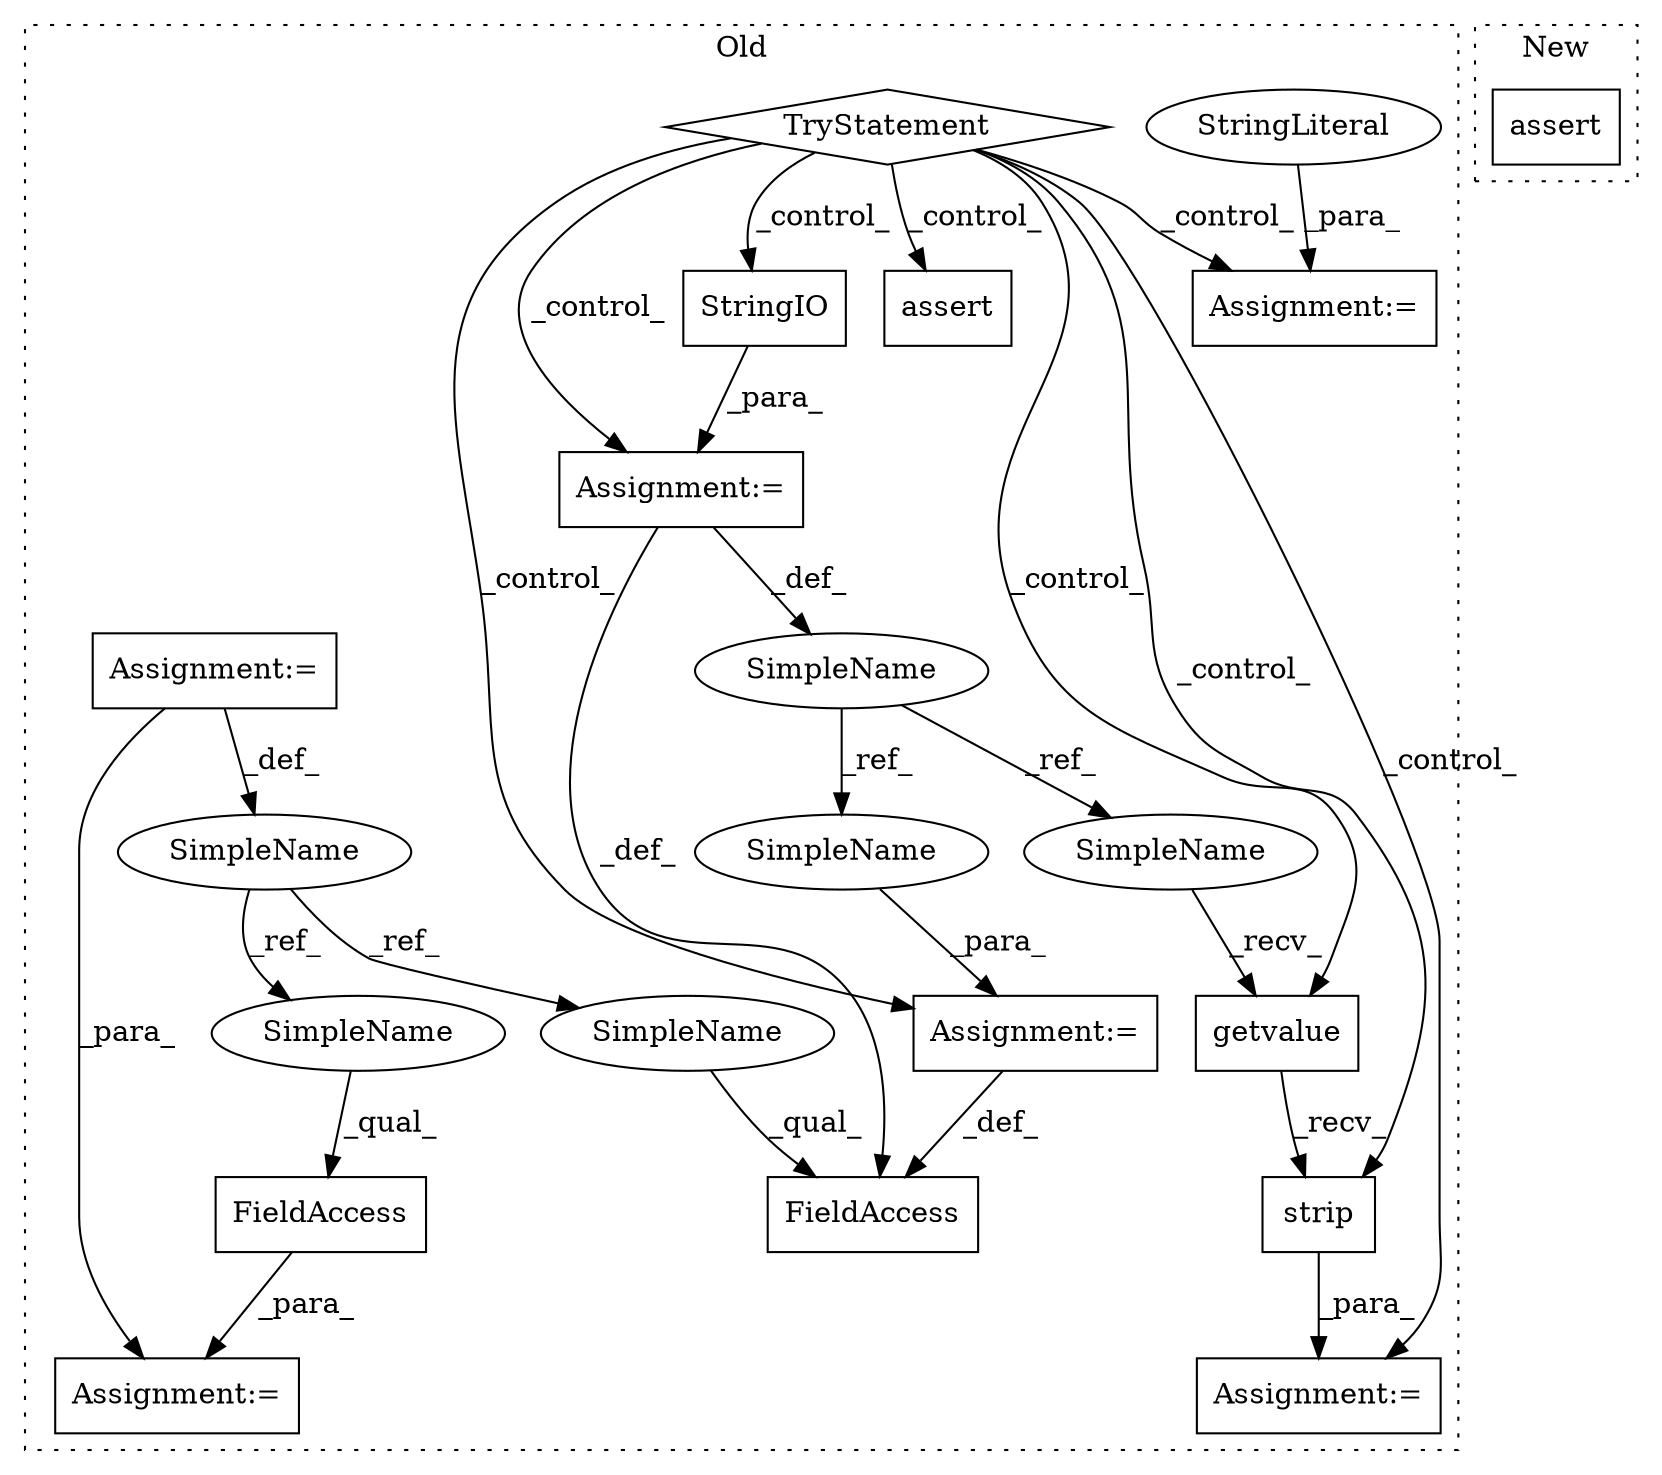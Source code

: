 digraph G {
subgraph cluster0 {
1 [label="strip" a="32" s="15302" l="7" shape="box"];
3 [label="Assignment:=" a="7" s="15286" l="1" shape="box"];
4 [label="Assignment:=" a="7" s="15024" l="1" shape="box"];
5 [label="Assignment:=" a="7" s="15053" l="1" shape="box"];
6 [label="StringIO" a="32" s="15025" l="10" shape="box"];
7 [label="TryStatement" a="54" s="15009" l="4" shape="diamond"];
8 [label="assert" a="32" s="15537,15567" l="17,1" shape="box"];
9 [label="getvalue" a="32" s="15291" l="10" shape="box"];
10 [label="FieldAccess" a="22" s="15043" l="10" shape="box"];
11 [label="SimpleName" a="42" s="14958" l="3" shape="ellipse"];
12 [label="FieldAccess" a="22" s="14993" l="10" shape="box"];
13 [label="SimpleName" a="42" s="15021" l="3" shape="ellipse"];
14 [label="Assignment:=" a="7" s="14992" l="1" shape="box"];
15 [label="Assignment:=" a="7" s="15320" l="1" shape="box"];
16 [label="StringLiteral" a="45" s="15321" l="203" shape="ellipse"];
17 [label="Assignment:=" a="7" s="14958" l="3" shape="box"];
18 [label="SimpleName" a="42" s="15043" l="3" shape="ellipse"];
19 [label="SimpleName" a="42" s="14993" l="3" shape="ellipse"];
20 [label="SimpleName" a="42" s="15054" l="3" shape="ellipse"];
21 [label="SimpleName" a="42" s="15287" l="3" shape="ellipse"];
label = "Old";
style="dotted";
}
subgraph cluster1 {
2 [label="assert" a="32" s="14266,14320" l="13,1" shape="box"];
label = "New";
style="dotted";
}
1 -> 3 [label="_para_"];
4 -> 13 [label="_def_"];
4 -> 10 [label="_def_"];
5 -> 10 [label="_def_"];
6 -> 4 [label="_para_"];
7 -> 8 [label="_control_"];
7 -> 6 [label="_control_"];
7 -> 4 [label="_control_"];
7 -> 15 [label="_control_"];
7 -> 1 [label="_control_"];
7 -> 5 [label="_control_"];
7 -> 3 [label="_control_"];
7 -> 9 [label="_control_"];
9 -> 1 [label="_recv_"];
11 -> 18 [label="_ref_"];
11 -> 19 [label="_ref_"];
12 -> 14 [label="_para_"];
13 -> 21 [label="_ref_"];
13 -> 20 [label="_ref_"];
16 -> 15 [label="_para_"];
17 -> 11 [label="_def_"];
17 -> 14 [label="_para_"];
18 -> 10 [label="_qual_"];
19 -> 12 [label="_qual_"];
20 -> 5 [label="_para_"];
21 -> 9 [label="_recv_"];
}